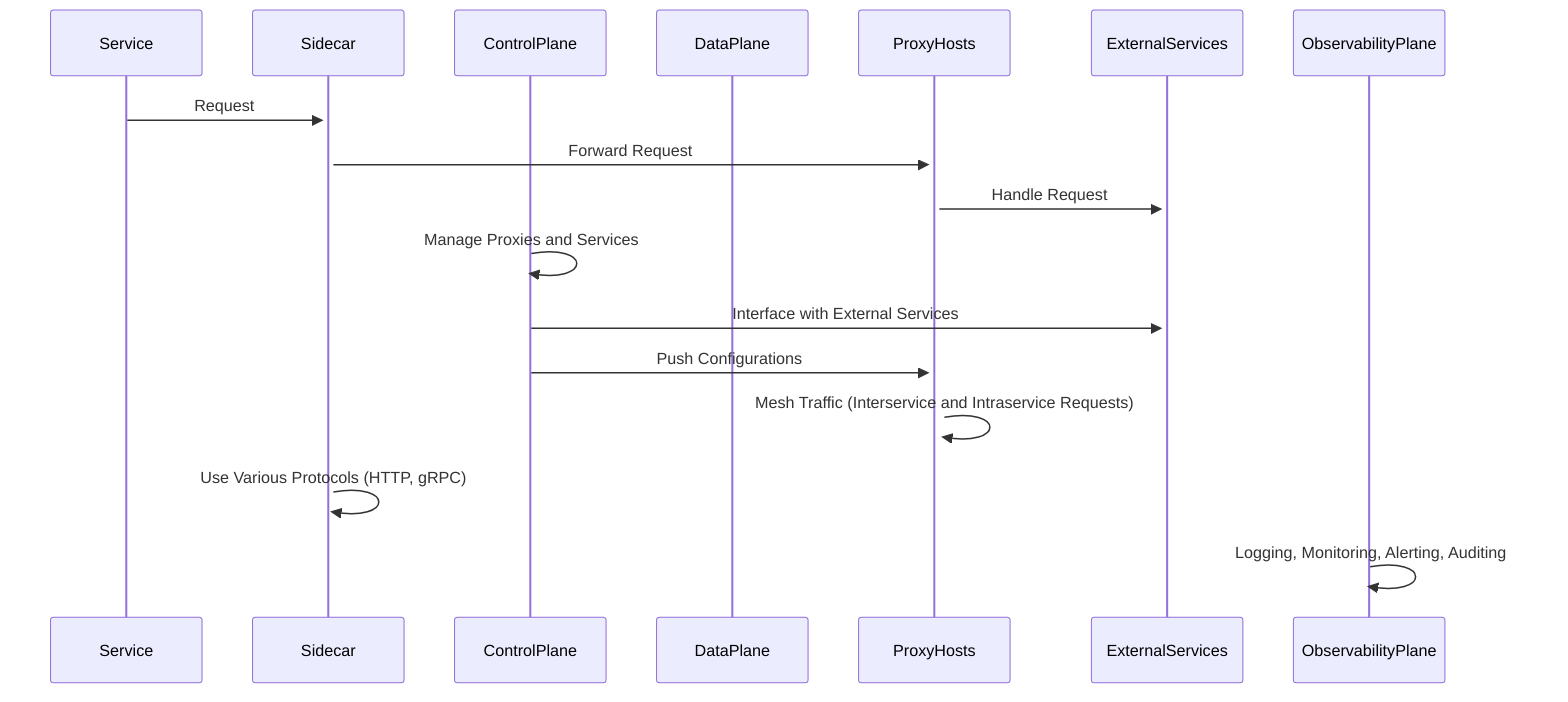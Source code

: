sequenceDiagram
    participant Service
    participant Sidecar
    participant ControlPlane
    participant DataPlane
    participant ProxyHosts
    participant ExternalServices
    participant ObservabilityPlane

    Service->>+Sidecar: Request
    Sidecar->>+ProxyHosts: Forward Request
    ProxyHosts->>+ExternalServices: Handle Request
    ControlPlane->>ControlPlane: Manage Proxies and Services
    ControlPlane->>+ExternalServices: Interface with External Services
    ControlPlane->>+ProxyHosts: Push Configurations
    ProxyHosts->>+ProxyHosts: Mesh Traffic (Interservice and Intraservice Requests)
    Sidecar->>+Sidecar: Use Various Protocols (HTTP, gRPC)
    ObservabilityPlane->>+ObservabilityPlane: Logging, Monitoring, Alerting, Auditing